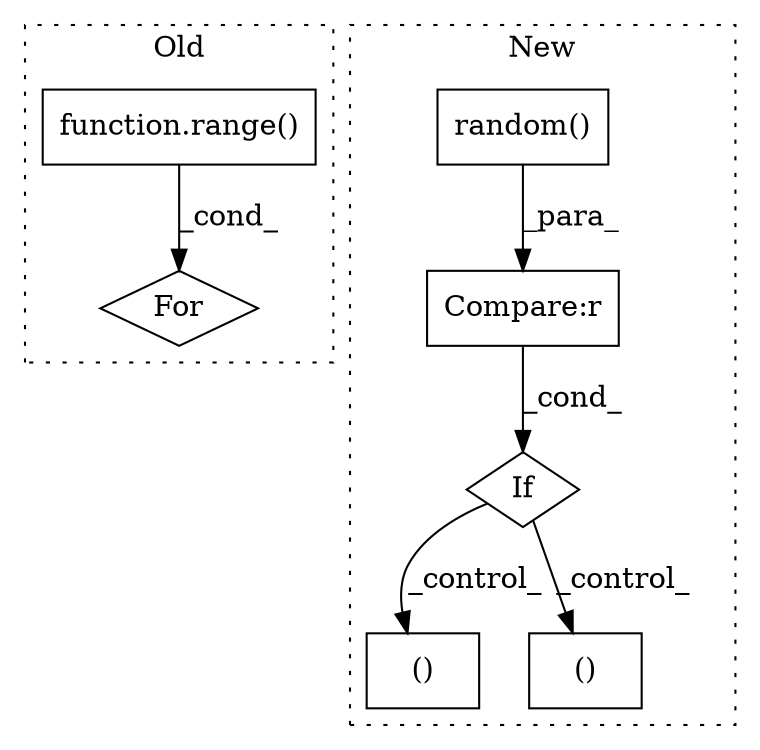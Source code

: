 digraph G {
subgraph cluster0 {
1 [label="function.range()" a="75" s="2710,2728" l="6,1" shape="box"];
6 [label="For" a="107" s="2701,2729" l="4,14" shape="diamond"];
label = "Old";
style="dotted";
}
subgraph cluster1 {
2 [label="random()" a="75" s="4418" l="15" shape="box"];
3 [label="()" a="54" s="4460" l="15" shape="box"];
4 [label="If" a="96" s="4415" l="3" shape="diamond"];
5 [label="()" a="54" s="4814" l="24" shape="box"];
7 [label="Compare:r" a="40" s="4418" l="24" shape="box"];
label = "New";
style="dotted";
}
1 -> 6 [label="_cond_"];
2 -> 7 [label="_para_"];
4 -> 5 [label="_control_"];
4 -> 3 [label="_control_"];
7 -> 4 [label="_cond_"];
}